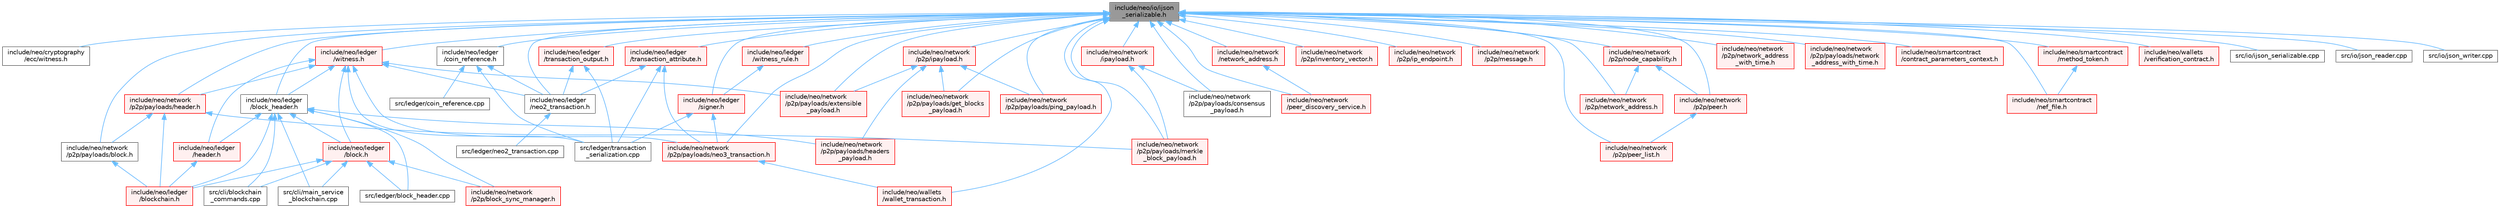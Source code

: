 digraph "include/neo/io/ijson_serializable.h"
{
 // LATEX_PDF_SIZE
  bgcolor="transparent";
  edge [fontname=Helvetica,fontsize=10,labelfontname=Helvetica,labelfontsize=10];
  node [fontname=Helvetica,fontsize=10,shape=box,height=0.2,width=0.4];
  Node1 [id="Node000001",label="include/neo/io/ijson\l_serializable.h",height=0.2,width=0.4,color="gray40", fillcolor="grey60", style="filled", fontcolor="black",tooltip=" "];
  Node1 -> Node2 [id="edge1_Node000001_Node000002",dir="back",color="steelblue1",style="solid",tooltip=" "];
  Node2 [id="Node000002",label="include/neo/cryptography\l/ecc/witness.h",height=0.2,width=0.4,color="grey40", fillcolor="white", style="filled",URL="$cryptography_2ecc_2witness_8h.html",tooltip=" "];
  Node1 -> Node3 [id="edge2_Node000001_Node000003",dir="back",color="steelblue1",style="solid",tooltip=" "];
  Node3 [id="Node000003",label="include/neo/ledger\l/block_header.h",height=0.2,width=0.4,color="grey40", fillcolor="white", style="filled",URL="$block__header_8h.html",tooltip=" "];
  Node3 -> Node4 [id="edge3_Node000003_Node000004",dir="back",color="steelblue1",style="solid",tooltip=" "];
  Node4 [id="Node000004",label="include/neo/ledger\l/block.h",height=0.2,width=0.4,color="red", fillcolor="#FFF0F0", style="filled",URL="$ledger_2block_8h.html",tooltip=" "];
  Node4 -> Node27 [id="edge4_Node000004_Node000027",dir="back",color="steelblue1",style="solid",tooltip=" "];
  Node27 [id="Node000027",label="include/neo/ledger\l/blockchain.h",height=0.2,width=0.4,color="red", fillcolor="#FFF0F0", style="filled",URL="$blockchain_8h.html",tooltip=" "];
  Node4 -> Node113 [id="edge5_Node000004_Node000113",dir="back",color="steelblue1",style="solid",tooltip=" "];
  Node113 [id="Node000113",label="include/neo/network\l/p2p/block_sync_manager.h",height=0.2,width=0.4,color="red", fillcolor="#FFF0F0", style="filled",URL="$block__sync__manager_8h.html",tooltip=" "];
  Node4 -> Node47 [id="edge6_Node000004_Node000047",dir="back",color="steelblue1",style="solid",tooltip=" "];
  Node47 [id="Node000047",label="src/cli/blockchain\l_commands.cpp",height=0.2,width=0.4,color="grey40", fillcolor="white", style="filled",URL="$blockchain__commands_8cpp.html",tooltip=" "];
  Node4 -> Node53 [id="edge7_Node000004_Node000053",dir="back",color="steelblue1",style="solid",tooltip=" "];
  Node53 [id="Node000053",label="src/cli/main_service\l_blockchain.cpp",height=0.2,width=0.4,color="grey40", fillcolor="white", style="filled",URL="$main__service__blockchain_8cpp.html",tooltip=" "];
  Node4 -> Node167 [id="edge8_Node000004_Node000167",dir="back",color="steelblue1",style="solid",tooltip=" "];
  Node167 [id="Node000167",label="src/ledger/block_header.cpp",height=0.2,width=0.4,color="grey40", fillcolor="white", style="filled",URL="$block__header_8cpp.html",tooltip=" "];
  Node3 -> Node27 [id="edge9_Node000003_Node000027",dir="back",color="steelblue1",style="solid",tooltip=" "];
  Node3 -> Node170 [id="edge10_Node000003_Node000170",dir="back",color="steelblue1",style="solid",tooltip=" "];
  Node170 [id="Node000170",label="include/neo/ledger\l/header.h",height=0.2,width=0.4,color="red", fillcolor="#FFF0F0", style="filled",URL="$ledger_2header_8h.html",tooltip=" "];
  Node170 -> Node27 [id="edge11_Node000170_Node000027",dir="back",color="steelblue1",style="solid",tooltip=" "];
  Node3 -> Node113 [id="edge12_Node000003_Node000113",dir="back",color="steelblue1",style="solid",tooltip=" "];
  Node3 -> Node175 [id="edge13_Node000003_Node000175",dir="back",color="steelblue1",style="solid",tooltip=" "];
  Node175 [id="Node000175",label="include/neo/network\l/p2p/payloads/headers\l_payload.h",height=0.2,width=0.4,color="red", fillcolor="#FFF0F0", style="filled",URL="$headers__payload_8h.html",tooltip=" "];
  Node3 -> Node47 [id="edge14_Node000003_Node000047",dir="back",color="steelblue1",style="solid",tooltip=" "];
  Node3 -> Node53 [id="edge15_Node000003_Node000053",dir="back",color="steelblue1",style="solid",tooltip=" "];
  Node3 -> Node167 [id="edge16_Node000003_Node000167",dir="back",color="steelblue1",style="solid",tooltip=" "];
  Node1 -> Node183 [id="edge17_Node000001_Node000183",dir="back",color="steelblue1",style="solid",tooltip=" "];
  Node183 [id="Node000183",label="include/neo/ledger\l/coin_reference.h",height=0.2,width=0.4,color="grey40", fillcolor="white", style="filled",URL="$coin__reference_8h.html",tooltip=" "];
  Node183 -> Node184 [id="edge18_Node000183_Node000184",dir="back",color="steelblue1",style="solid",tooltip=" "];
  Node184 [id="Node000184",label="include/neo/ledger\l/neo2_transaction.h",height=0.2,width=0.4,color="grey40", fillcolor="white", style="filled",URL="$neo2__transaction_8h.html",tooltip=" "];
  Node184 -> Node185 [id="edge19_Node000184_Node000185",dir="back",color="steelblue1",style="solid",tooltip=" "];
  Node185 [id="Node000185",label="src/ledger/neo2_transaction.cpp",height=0.2,width=0.4,color="grey40", fillcolor="white", style="filled",URL="$neo2__transaction_8cpp.html",tooltip=" "];
  Node183 -> Node186 [id="edge20_Node000183_Node000186",dir="back",color="steelblue1",style="solid",tooltip=" "];
  Node186 [id="Node000186",label="src/ledger/coin_reference.cpp",height=0.2,width=0.4,color="grey40", fillcolor="white", style="filled",URL="$coin__reference_8cpp.html",tooltip=" "];
  Node183 -> Node187 [id="edge21_Node000183_Node000187",dir="back",color="steelblue1",style="solid",tooltip=" "];
  Node187 [id="Node000187",label="src/ledger/transaction\l_serialization.cpp",height=0.2,width=0.4,color="grey40", fillcolor="white", style="filled",URL="$transaction__serialization_8cpp.html",tooltip=" "];
  Node1 -> Node184 [id="edge22_Node000001_Node000184",dir="back",color="steelblue1",style="solid",tooltip=" "];
  Node1 -> Node188 [id="edge23_Node000001_Node000188",dir="back",color="steelblue1",style="solid",tooltip=" "];
  Node188 [id="Node000188",label="include/neo/ledger\l/signer.h",height=0.2,width=0.4,color="red", fillcolor="#FFF0F0", style="filled",URL="$signer_8h.html",tooltip=" "];
  Node188 -> Node189 [id="edge24_Node000188_Node000189",dir="back",color="steelblue1",style="solid",tooltip=" "];
  Node189 [id="Node000189",label="include/neo/network\l/p2p/payloads/neo3_transaction.h",height=0.2,width=0.4,color="red", fillcolor="#FFF0F0", style="filled",URL="$neo3__transaction_8h.html",tooltip=" "];
  Node189 -> Node235 [id="edge25_Node000189_Node000235",dir="back",color="steelblue1",style="solid",tooltip=" "];
  Node235 [id="Node000235",label="include/neo/wallets\l/wallet_transaction.h",height=0.2,width=0.4,color="red", fillcolor="#FFF0F0", style="filled",URL="$wallet__transaction_8h.html",tooltip=" "];
  Node188 -> Node187 [id="edge26_Node000188_Node000187",dir="back",color="steelblue1",style="solid",tooltip=" "];
  Node1 -> Node239 [id="edge27_Node000001_Node000239",dir="back",color="steelblue1",style="solid",tooltip=" "];
  Node239 [id="Node000239",label="include/neo/ledger\l/transaction_attribute.h",height=0.2,width=0.4,color="red", fillcolor="#FFF0F0", style="filled",URL="$transaction__attribute_8h.html",tooltip=" "];
  Node239 -> Node184 [id="edge28_Node000239_Node000184",dir="back",color="steelblue1",style="solid",tooltip=" "];
  Node239 -> Node189 [id="edge29_Node000239_Node000189",dir="back",color="steelblue1",style="solid",tooltip=" "];
  Node239 -> Node187 [id="edge30_Node000239_Node000187",dir="back",color="steelblue1",style="solid",tooltip=" "];
  Node1 -> Node249 [id="edge31_Node000001_Node000249",dir="back",color="steelblue1",style="solid",tooltip=" "];
  Node249 [id="Node000249",label="include/neo/ledger\l/transaction_output.h",height=0.2,width=0.4,color="red", fillcolor="#FFF0F0", style="filled",URL="$transaction__output_8h.html",tooltip=" "];
  Node249 -> Node184 [id="edge32_Node000249_Node000184",dir="back",color="steelblue1",style="solid",tooltip=" "];
  Node249 -> Node187 [id="edge33_Node000249_Node000187",dir="back",color="steelblue1",style="solid",tooltip=" "];
  Node1 -> Node251 [id="edge34_Node000001_Node000251",dir="back",color="steelblue1",style="solid",tooltip=" "];
  Node251 [id="Node000251",label="include/neo/ledger\l/witness.h",height=0.2,width=0.4,color="red", fillcolor="#FFF0F0", style="filled",URL="$ledger_2witness_8h.html",tooltip=" "];
  Node251 -> Node4 [id="edge35_Node000251_Node000004",dir="back",color="steelblue1",style="solid",tooltip=" "];
  Node251 -> Node3 [id="edge36_Node000251_Node000003",dir="back",color="steelblue1",style="solid",tooltip=" "];
  Node251 -> Node170 [id="edge37_Node000251_Node000170",dir="back",color="steelblue1",style="solid",tooltip=" "];
  Node251 -> Node184 [id="edge38_Node000251_Node000184",dir="back",color="steelblue1",style="solid",tooltip=" "];
  Node251 -> Node252 [id="edge39_Node000251_Node000252",dir="back",color="steelblue1",style="solid",tooltip=" "];
  Node252 [id="Node000252",label="include/neo/network\l/p2p/payloads/extensible\l_payload.h",height=0.2,width=0.4,color="red", fillcolor="#FFF0F0", style="filled",URL="$p2p_2payloads_2extensible__payload_8h.html",tooltip=" "];
  Node251 -> Node254 [id="edge40_Node000251_Node000254",dir="back",color="steelblue1",style="solid",tooltip=" "];
  Node254 [id="Node000254",label="include/neo/network\l/p2p/payloads/header.h",height=0.2,width=0.4,color="red", fillcolor="#FFF0F0", style="filled",URL="$network_2p2p_2payloads_2header_8h.html",tooltip=" "];
  Node254 -> Node27 [id="edge41_Node000254_Node000027",dir="back",color="steelblue1",style="solid",tooltip=" "];
  Node254 -> Node227 [id="edge42_Node000254_Node000227",dir="back",color="steelblue1",style="solid",tooltip=" "];
  Node227 [id="Node000227",label="include/neo/network\l/p2p/payloads/block.h",height=0.2,width=0.4,color="grey40", fillcolor="white", style="filled",URL="$network_2p2p_2payloads_2block_8h.html",tooltip=" "];
  Node227 -> Node27 [id="edge43_Node000227_Node000027",dir="back",color="steelblue1",style="solid",tooltip=" "];
  Node254 -> Node256 [id="edge44_Node000254_Node000256",dir="back",color="steelblue1",style="solid",tooltip=" "];
  Node256 [id="Node000256",label="include/neo/network\l/p2p/payloads/merkle\l_block_payload.h",height=0.2,width=0.4,color="red", fillcolor="#FFF0F0", style="filled",URL="$merkle__block__payload_8h.html",tooltip=" "];
  Node251 -> Node189 [id="edge45_Node000251_Node000189",dir="back",color="steelblue1",style="solid",tooltip=" "];
  Node251 -> Node187 [id="edge46_Node000251_Node000187",dir="back",color="steelblue1",style="solid",tooltip=" "];
  Node1 -> Node263 [id="edge47_Node000001_Node000263",dir="back",color="steelblue1",style="solid",tooltip=" "];
  Node263 [id="Node000263",label="include/neo/ledger\l/witness_rule.h",height=0.2,width=0.4,color="red", fillcolor="#FFF0F0", style="filled",URL="$witness__rule_8h.html",tooltip=" "];
  Node263 -> Node188 [id="edge48_Node000263_Node000188",dir="back",color="steelblue1",style="solid",tooltip=" "];
  Node1 -> Node265 [id="edge49_Node000001_Node000265",dir="back",color="steelblue1",style="solid",tooltip=" "];
  Node265 [id="Node000265",label="include/neo/network\l/ipayload.h",height=0.2,width=0.4,color="red", fillcolor="#FFF0F0", style="filled",URL="$ipayload_8h.html",tooltip=" "];
  Node265 -> Node266 [id="edge50_Node000265_Node000266",dir="back",color="steelblue1",style="solid",tooltip=" "];
  Node266 [id="Node000266",label="include/neo/network\l/p2p/payloads/consensus\l_payload.h",height=0.2,width=0.4,color="grey40", fillcolor="white", style="filled",URL="$consensus__payload_8h.html",tooltip=" "];
  Node265 -> Node256 [id="edge51_Node000265_Node000256",dir="back",color="steelblue1",style="solid",tooltip=" "];
  Node1 -> Node268 [id="edge52_Node000001_Node000268",dir="back",color="steelblue1",style="solid",tooltip=" "];
  Node268 [id="Node000268",label="include/neo/network\l/network_address.h",height=0.2,width=0.4,color="red", fillcolor="#FFF0F0", style="filled",URL="$network__address_8h.html",tooltip=" "];
  Node268 -> Node269 [id="edge53_Node000268_Node000269",dir="back",color="steelblue1",style="solid",tooltip=" "];
  Node269 [id="Node000269",label="include/neo/network\l/peer_discovery_service.h",height=0.2,width=0.4,color="red", fillcolor="#FFF0F0", style="filled",URL="$peer__discovery__service_8h.html",tooltip=" "];
  Node1 -> Node274 [id="edge54_Node000001_Node000274",dir="back",color="steelblue1",style="solid",tooltip=" "];
  Node274 [id="Node000274",label="include/neo/network\l/p2p/inventory_vector.h",height=0.2,width=0.4,color="red", fillcolor="#FFF0F0", style="filled",URL="$p2p_2inventory__vector_8h.html",tooltip=" "];
  Node1 -> Node281 [id="edge55_Node000001_Node000281",dir="back",color="steelblue1",style="solid",tooltip=" "];
  Node281 [id="Node000281",label="include/neo/network\l/p2p/ip_endpoint.h",height=0.2,width=0.4,color="red", fillcolor="#FFF0F0", style="filled",URL="$p2p_2ip__endpoint_8h.html",tooltip=" "];
  Node1 -> Node283 [id="edge56_Node000001_Node000283",dir="back",color="steelblue1",style="solid",tooltip=" "];
  Node283 [id="Node000283",label="include/neo/network\l/p2p/ipayload.h",height=0.2,width=0.4,color="red", fillcolor="#FFF0F0", style="filled",URL="$p2p_2ipayload_8h.html",tooltip=" "];
  Node283 -> Node252 [id="edge57_Node000283_Node000252",dir="back",color="steelblue1",style="solid",tooltip=" "];
  Node283 -> Node298 [id="edge58_Node000283_Node000298",dir="back",color="steelblue1",style="solid",tooltip=" "];
  Node298 [id="Node000298",label="include/neo/network\l/p2p/payloads/get_blocks\l_payload.h",height=0.2,width=0.4,color="red", fillcolor="#FFF0F0", style="filled",URL="$get__blocks__payload_8h.html",tooltip=" "];
  Node283 -> Node175 [id="edge59_Node000283_Node000175",dir="back",color="steelblue1",style="solid",tooltip=" "];
  Node283 -> Node306 [id="edge60_Node000283_Node000306",dir="back",color="steelblue1",style="solid",tooltip=" "];
  Node306 [id="Node000306",label="include/neo/network\l/p2p/payloads/ping_payload.h",height=0.2,width=0.4,color="red", fillcolor="#FFF0F0", style="filled",URL="$ping__payload_8h.html",tooltip=" "];
  Node1 -> Node320 [id="edge61_Node000001_Node000320",dir="back",color="steelblue1",style="solid",tooltip=" "];
  Node320 [id="Node000320",label="include/neo/network\l/p2p/message.h",height=0.2,width=0.4,color="red", fillcolor="#FFF0F0", style="filled",URL="$message_8h.html",tooltip=" "];
  Node1 -> Node331 [id="edge62_Node000001_Node000331",dir="back",color="steelblue1",style="solid",tooltip=" "];
  Node331 [id="Node000331",label="include/neo/network\l/p2p/network_address.h",height=0.2,width=0.4,color="red", fillcolor="#FFF0F0", style="filled",URL="$p2p_2network__address_8h.html",tooltip=" "];
  Node1 -> Node333 [id="edge63_Node000001_Node000333",dir="back",color="steelblue1",style="solid",tooltip=" "];
  Node333 [id="Node000333",label="include/neo/network\l/p2p/network_address\l_with_time.h",height=0.2,width=0.4,color="red", fillcolor="#FFF0F0", style="filled",URL="$network__address__with__time_8h.html",tooltip=" "];
  Node1 -> Node335 [id="edge64_Node000001_Node000335",dir="back",color="steelblue1",style="solid",tooltip=" "];
  Node335 [id="Node000335",label="include/neo/network\l/p2p/node_capability.h",height=0.2,width=0.4,color="red", fillcolor="#FFF0F0", style="filled",URL="$node__capability_8h.html",tooltip=" "];
  Node335 -> Node331 [id="edge65_Node000335_Node000331",dir="back",color="steelblue1",style="solid",tooltip=" "];
  Node335 -> Node336 [id="edge66_Node000335_Node000336",dir="back",color="steelblue1",style="solid",tooltip=" "];
  Node336 [id="Node000336",label="include/neo/network\l/p2p/peer.h",height=0.2,width=0.4,color="red", fillcolor="#FFF0F0", style="filled",URL="$peer_8h.html",tooltip=" "];
  Node336 -> Node337 [id="edge67_Node000336_Node000337",dir="back",color="steelblue1",style="solid",tooltip=" "];
  Node337 [id="Node000337",label="include/neo/network\l/p2p/peer_list.h",height=0.2,width=0.4,color="red", fillcolor="#FFF0F0", style="filled",URL="$peer__list_8h.html",tooltip=" "];
  Node1 -> Node227 [id="edge68_Node000001_Node000227",dir="back",color="steelblue1",style="solid",tooltip=" "];
  Node1 -> Node266 [id="edge69_Node000001_Node000266",dir="back",color="steelblue1",style="solid",tooltip=" "];
  Node1 -> Node252 [id="edge70_Node000001_Node000252",dir="back",color="steelblue1",style="solid",tooltip=" "];
  Node1 -> Node298 [id="edge71_Node000001_Node000298",dir="back",color="steelblue1",style="solid",tooltip=" "];
  Node1 -> Node254 [id="edge72_Node000001_Node000254",dir="back",color="steelblue1",style="solid",tooltip=" "];
  Node1 -> Node256 [id="edge73_Node000001_Node000256",dir="back",color="steelblue1",style="solid",tooltip=" "];
  Node1 -> Node189 [id="edge74_Node000001_Node000189",dir="back",color="steelblue1",style="solid",tooltip=" "];
  Node1 -> Node341 [id="edge75_Node000001_Node000341",dir="back",color="steelblue1",style="solid",tooltip=" "];
  Node341 [id="Node000341",label="include/neo/network\l/p2p/payloads/network\l_address_with_time.h",height=0.2,width=0.4,color="red", fillcolor="#FFF0F0", style="filled",URL="$payloads_2network__address__with__time_8h.html",tooltip=" "];
  Node1 -> Node306 [id="edge76_Node000001_Node000306",dir="back",color="steelblue1",style="solid",tooltip=" "];
  Node1 -> Node336 [id="edge77_Node000001_Node000336",dir="back",color="steelblue1",style="solid",tooltip=" "];
  Node1 -> Node337 [id="edge78_Node000001_Node000337",dir="back",color="steelblue1",style="solid",tooltip=" "];
  Node1 -> Node269 [id="edge79_Node000001_Node000269",dir="back",color="steelblue1",style="solid",tooltip=" "];
  Node1 -> Node260 [id="edge80_Node000001_Node000260",dir="back",color="steelblue1",style="solid",tooltip=" "];
  Node260 [id="Node000260",label="include/neo/smartcontract\l/contract_parameters_context.h",height=0.2,width=0.4,color="red", fillcolor="#FFF0F0", style="filled",URL="$contract__parameters__context_8h.html",tooltip=" "];
  Node1 -> Node343 [id="edge81_Node000001_Node000343",dir="back",color="steelblue1",style="solid",tooltip=" "];
  Node343 [id="Node000343",label="include/neo/smartcontract\l/method_token.h",height=0.2,width=0.4,color="red", fillcolor="#FFF0F0", style="filled",URL="$method__token_8h.html",tooltip=" "];
  Node343 -> Node344 [id="edge82_Node000343_Node000344",dir="back",color="steelblue1",style="solid",tooltip=" "];
  Node344 [id="Node000344",label="include/neo/smartcontract\l/nef_file.h",height=0.2,width=0.4,color="red", fillcolor="#FFF0F0", style="filled",URL="$nef__file_8h.html",tooltip=" "];
  Node1 -> Node344 [id="edge83_Node000001_Node000344",dir="back",color="steelblue1",style="solid",tooltip=" "];
  Node1 -> Node347 [id="edge84_Node000001_Node000347",dir="back",color="steelblue1",style="solid",tooltip=" "];
  Node347 [id="Node000347",label="include/neo/wallets\l/verification_contract.h",height=0.2,width=0.4,color="red", fillcolor="#FFF0F0", style="filled",URL="$verification__contract_8h.html",tooltip=" "];
  Node1 -> Node235 [id="edge85_Node000001_Node000235",dir="back",color="steelblue1",style="solid",tooltip=" "];
  Node1 -> Node349 [id="edge86_Node000001_Node000349",dir="back",color="steelblue1",style="solid",tooltip=" "];
  Node349 [id="Node000349",label="src/io/ijson_serializable.cpp",height=0.2,width=0.4,color="grey40", fillcolor="white", style="filled",URL="$ijson__serializable_8cpp.html",tooltip=" "];
  Node1 -> Node350 [id="edge87_Node000001_Node000350",dir="back",color="steelblue1",style="solid",tooltip=" "];
  Node350 [id="Node000350",label="src/io/json_reader.cpp",height=0.2,width=0.4,color="grey40", fillcolor="white", style="filled",URL="$json__reader_8cpp.html",tooltip=" "];
  Node1 -> Node351 [id="edge88_Node000001_Node000351",dir="back",color="steelblue1",style="solid",tooltip=" "];
  Node351 [id="Node000351",label="src/io/json_writer.cpp",height=0.2,width=0.4,color="grey40", fillcolor="white", style="filled",URL="$json__writer_8cpp.html",tooltip=" "];
}
